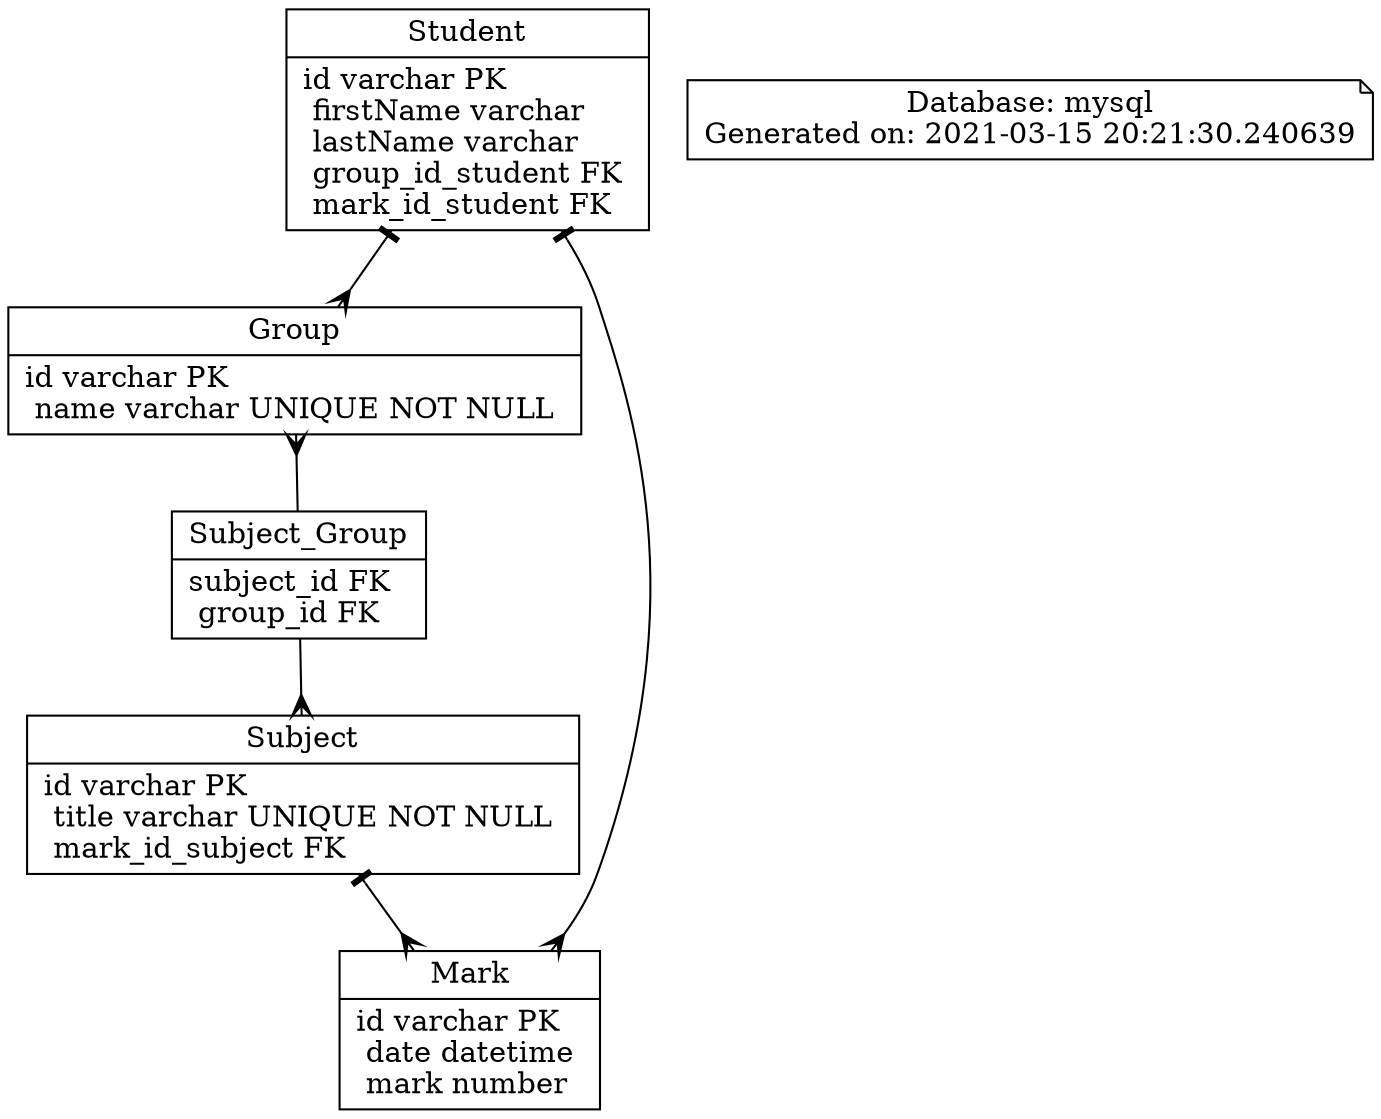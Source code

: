 // Autogenerated from dot_create.template 
// Time: 2021-03-15 20:21:30.240639
// Database: mysql

strict digraph ER_Diagram {

    //graph [rankdir = "LR" ];
    ranksep=0.5;
    concentrate=true;


    "Student" [
        shape = "record"
        
        label = "{<Student> Student|
            id varchar 
                PK

            \l
            firstName varchar 

            \l
            lastName varchar 

            \l

            group_id_student FK
            \l
            mark_id_student FK
            \l
        }"
    ];


    "Group" [
        shape = "record"
        
        label = "{<Group> Group|
            id varchar 
                PK

            \l
            name varchar 

                    UNIQUE
                    NOT NULL
            \l

        }"
    ];


    "Subject" [
        shape = "record"
        
        label = "{<Subject> Subject|
            id varchar 
                PK

            \l
            title varchar 

                    UNIQUE
                    NOT NULL
            \l

            mark_id_subject FK
            \l
        }"
    ];


    "Subject_Group" [
        shape = "record"
        
        label = "{<Subject_Group> Subject_Group|

            subject_id FK
            \l
            group_id FK
            \l
        }"
    ];


    "Mark" [
        shape = "record"
        
        label = "{<Mark> Mark|
            id varchar 
                PK

            \l
            date datetime 

            \l
            mark number 

            \l

        }"
    ];



    // TODO: Add relationships
    // Relations between entities
            "Student"->"Group" 

                [arrowhead=crow];

            "Group"->"Student"
                [arrowhead=tee];

            "Student"->"Mark" 

                [arrowhead=crow];

            "Mark"->"Student"
                [arrowhead=tee];

            "Subject"->"Mark" 

                [arrowhead=crow];

            "Mark"->"Subject"
                [arrowhead=tee];

            "Subject_Group"->"Subject" 

                [arrowhead=crow];

            "Subject"->"Subject_Group"
                [arrowhead=none];

            "Subject_Group"->"Group" 

                [arrowhead=crow];

            "Group"->"Subject_Group"
                [arrowhead=none];


    // Note card with basic information about ER diagram
    "Info" [
        label = "Database: mysql\nGenerated on: 2021-03-15 20:21:30.240639"
        shape = "note"
    ];
}